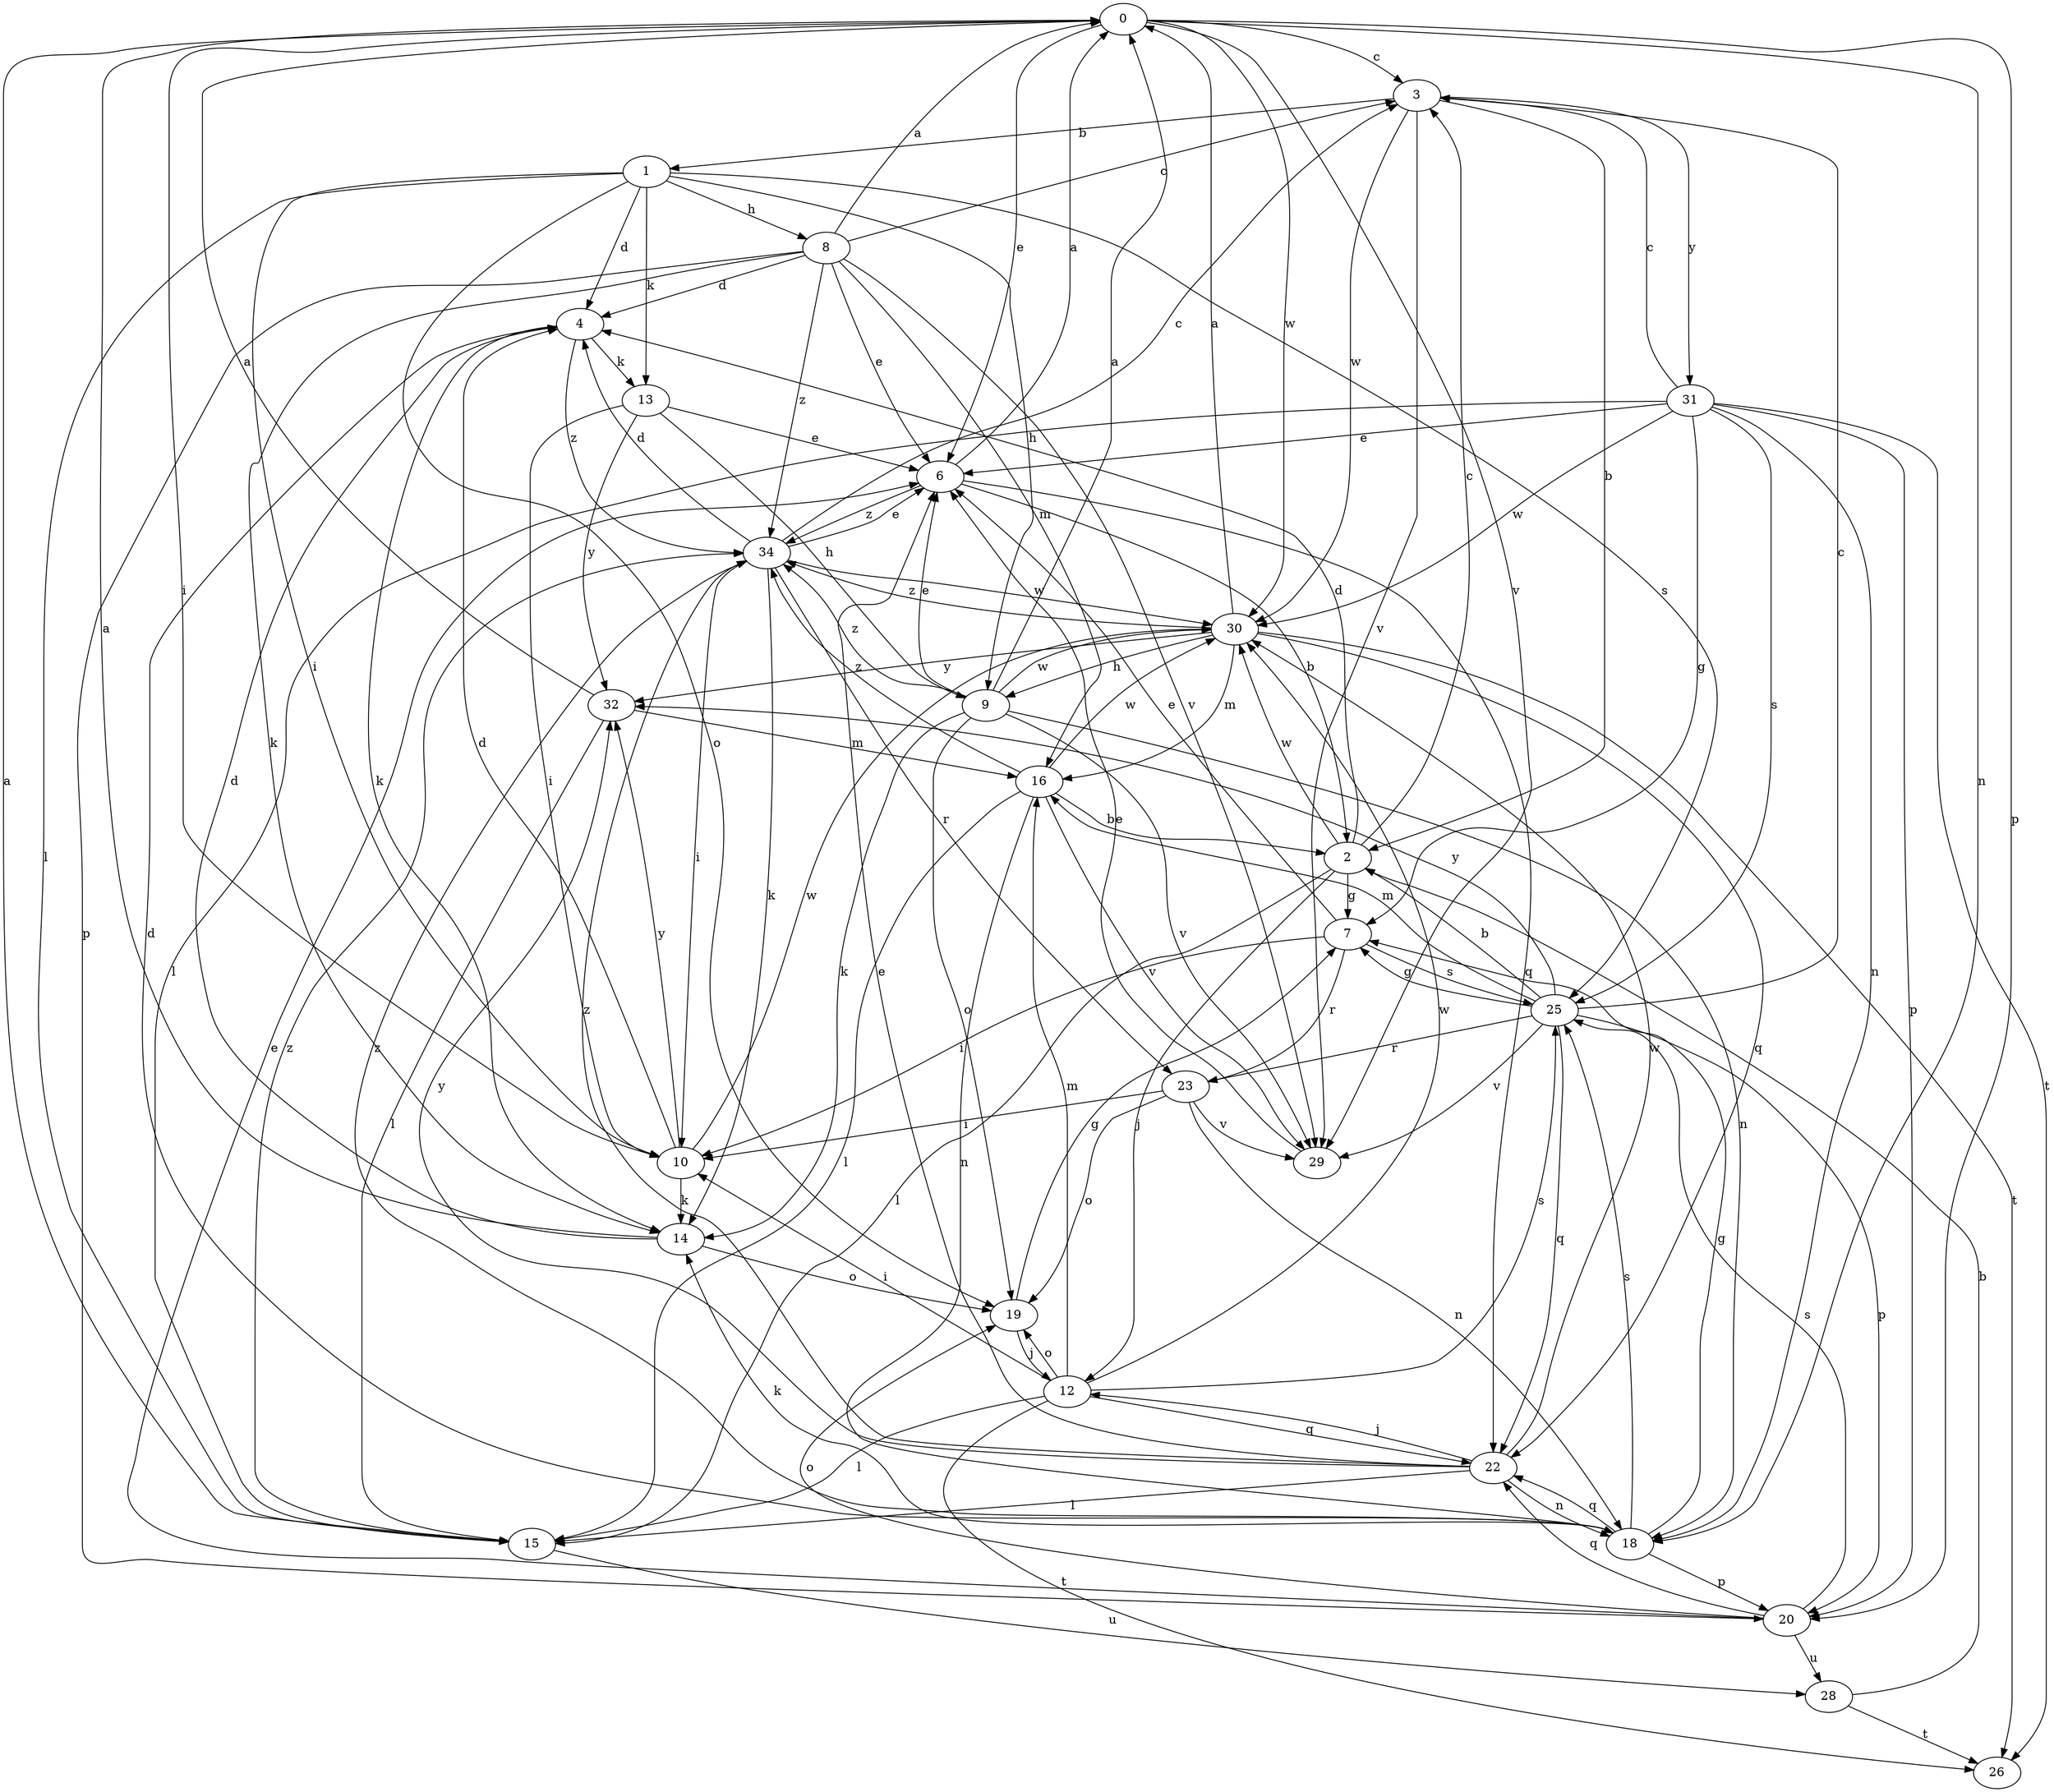 strict digraph  {
0;
1;
2;
3;
4;
6;
7;
8;
9;
10;
12;
13;
14;
15;
16;
18;
19;
20;
22;
23;
25;
26;
28;
29;
30;
31;
32;
34;
0 -> 3  [label=c];
0 -> 6  [label=e];
0 -> 10  [label=i];
0 -> 18  [label=n];
0 -> 20  [label=p];
0 -> 29  [label=v];
0 -> 30  [label=w];
1 -> 4  [label=d];
1 -> 8  [label=h];
1 -> 9  [label=h];
1 -> 10  [label=i];
1 -> 13  [label=k];
1 -> 15  [label=l];
1 -> 19  [label=o];
1 -> 25  [label=s];
2 -> 3  [label=c];
2 -> 4  [label=d];
2 -> 7  [label=g];
2 -> 12  [label=j];
2 -> 15  [label=l];
2 -> 30  [label=w];
3 -> 1  [label=b];
3 -> 2  [label=b];
3 -> 29  [label=v];
3 -> 30  [label=w];
3 -> 31  [label=y];
4 -> 13  [label=k];
4 -> 14  [label=k];
4 -> 34  [label=z];
6 -> 0  [label=a];
6 -> 2  [label=b];
6 -> 22  [label=q];
6 -> 34  [label=z];
7 -> 6  [label=e];
7 -> 10  [label=i];
7 -> 23  [label=r];
7 -> 25  [label=s];
8 -> 0  [label=a];
8 -> 3  [label=c];
8 -> 4  [label=d];
8 -> 6  [label=e];
8 -> 14  [label=k];
8 -> 16  [label=m];
8 -> 20  [label=p];
8 -> 29  [label=v];
8 -> 34  [label=z];
9 -> 0  [label=a];
9 -> 6  [label=e];
9 -> 14  [label=k];
9 -> 18  [label=n];
9 -> 19  [label=o];
9 -> 29  [label=v];
9 -> 30  [label=w];
9 -> 34  [label=z];
10 -> 4  [label=d];
10 -> 14  [label=k];
10 -> 30  [label=w];
10 -> 32  [label=y];
12 -> 10  [label=i];
12 -> 15  [label=l];
12 -> 16  [label=m];
12 -> 19  [label=o];
12 -> 22  [label=q];
12 -> 25  [label=s];
12 -> 26  [label=t];
12 -> 30  [label=w];
13 -> 6  [label=e];
13 -> 9  [label=h];
13 -> 10  [label=i];
13 -> 32  [label=y];
14 -> 0  [label=a];
14 -> 4  [label=d];
14 -> 19  [label=o];
15 -> 0  [label=a];
15 -> 28  [label=u];
15 -> 34  [label=z];
16 -> 2  [label=b];
16 -> 15  [label=l];
16 -> 18  [label=n];
16 -> 29  [label=v];
16 -> 30  [label=w];
16 -> 34  [label=z];
18 -> 4  [label=d];
18 -> 7  [label=g];
18 -> 14  [label=k];
18 -> 20  [label=p];
18 -> 22  [label=q];
18 -> 25  [label=s];
18 -> 34  [label=z];
19 -> 7  [label=g];
19 -> 12  [label=j];
20 -> 6  [label=e];
20 -> 19  [label=o];
20 -> 22  [label=q];
20 -> 25  [label=s];
20 -> 28  [label=u];
22 -> 6  [label=e];
22 -> 12  [label=j];
22 -> 15  [label=l];
22 -> 18  [label=n];
22 -> 30  [label=w];
22 -> 32  [label=y];
22 -> 34  [label=z];
23 -> 10  [label=i];
23 -> 18  [label=n];
23 -> 19  [label=o];
23 -> 29  [label=v];
25 -> 2  [label=b];
25 -> 3  [label=c];
25 -> 7  [label=g];
25 -> 16  [label=m];
25 -> 20  [label=p];
25 -> 22  [label=q];
25 -> 23  [label=r];
25 -> 29  [label=v];
25 -> 32  [label=y];
28 -> 2  [label=b];
28 -> 26  [label=t];
29 -> 6  [label=e];
30 -> 0  [label=a];
30 -> 9  [label=h];
30 -> 16  [label=m];
30 -> 22  [label=q];
30 -> 26  [label=t];
30 -> 32  [label=y];
30 -> 34  [label=z];
31 -> 3  [label=c];
31 -> 6  [label=e];
31 -> 7  [label=g];
31 -> 15  [label=l];
31 -> 18  [label=n];
31 -> 20  [label=p];
31 -> 25  [label=s];
31 -> 26  [label=t];
31 -> 30  [label=w];
32 -> 0  [label=a];
32 -> 15  [label=l];
32 -> 16  [label=m];
34 -> 3  [label=c];
34 -> 4  [label=d];
34 -> 6  [label=e];
34 -> 10  [label=i];
34 -> 14  [label=k];
34 -> 23  [label=r];
34 -> 30  [label=w];
}
